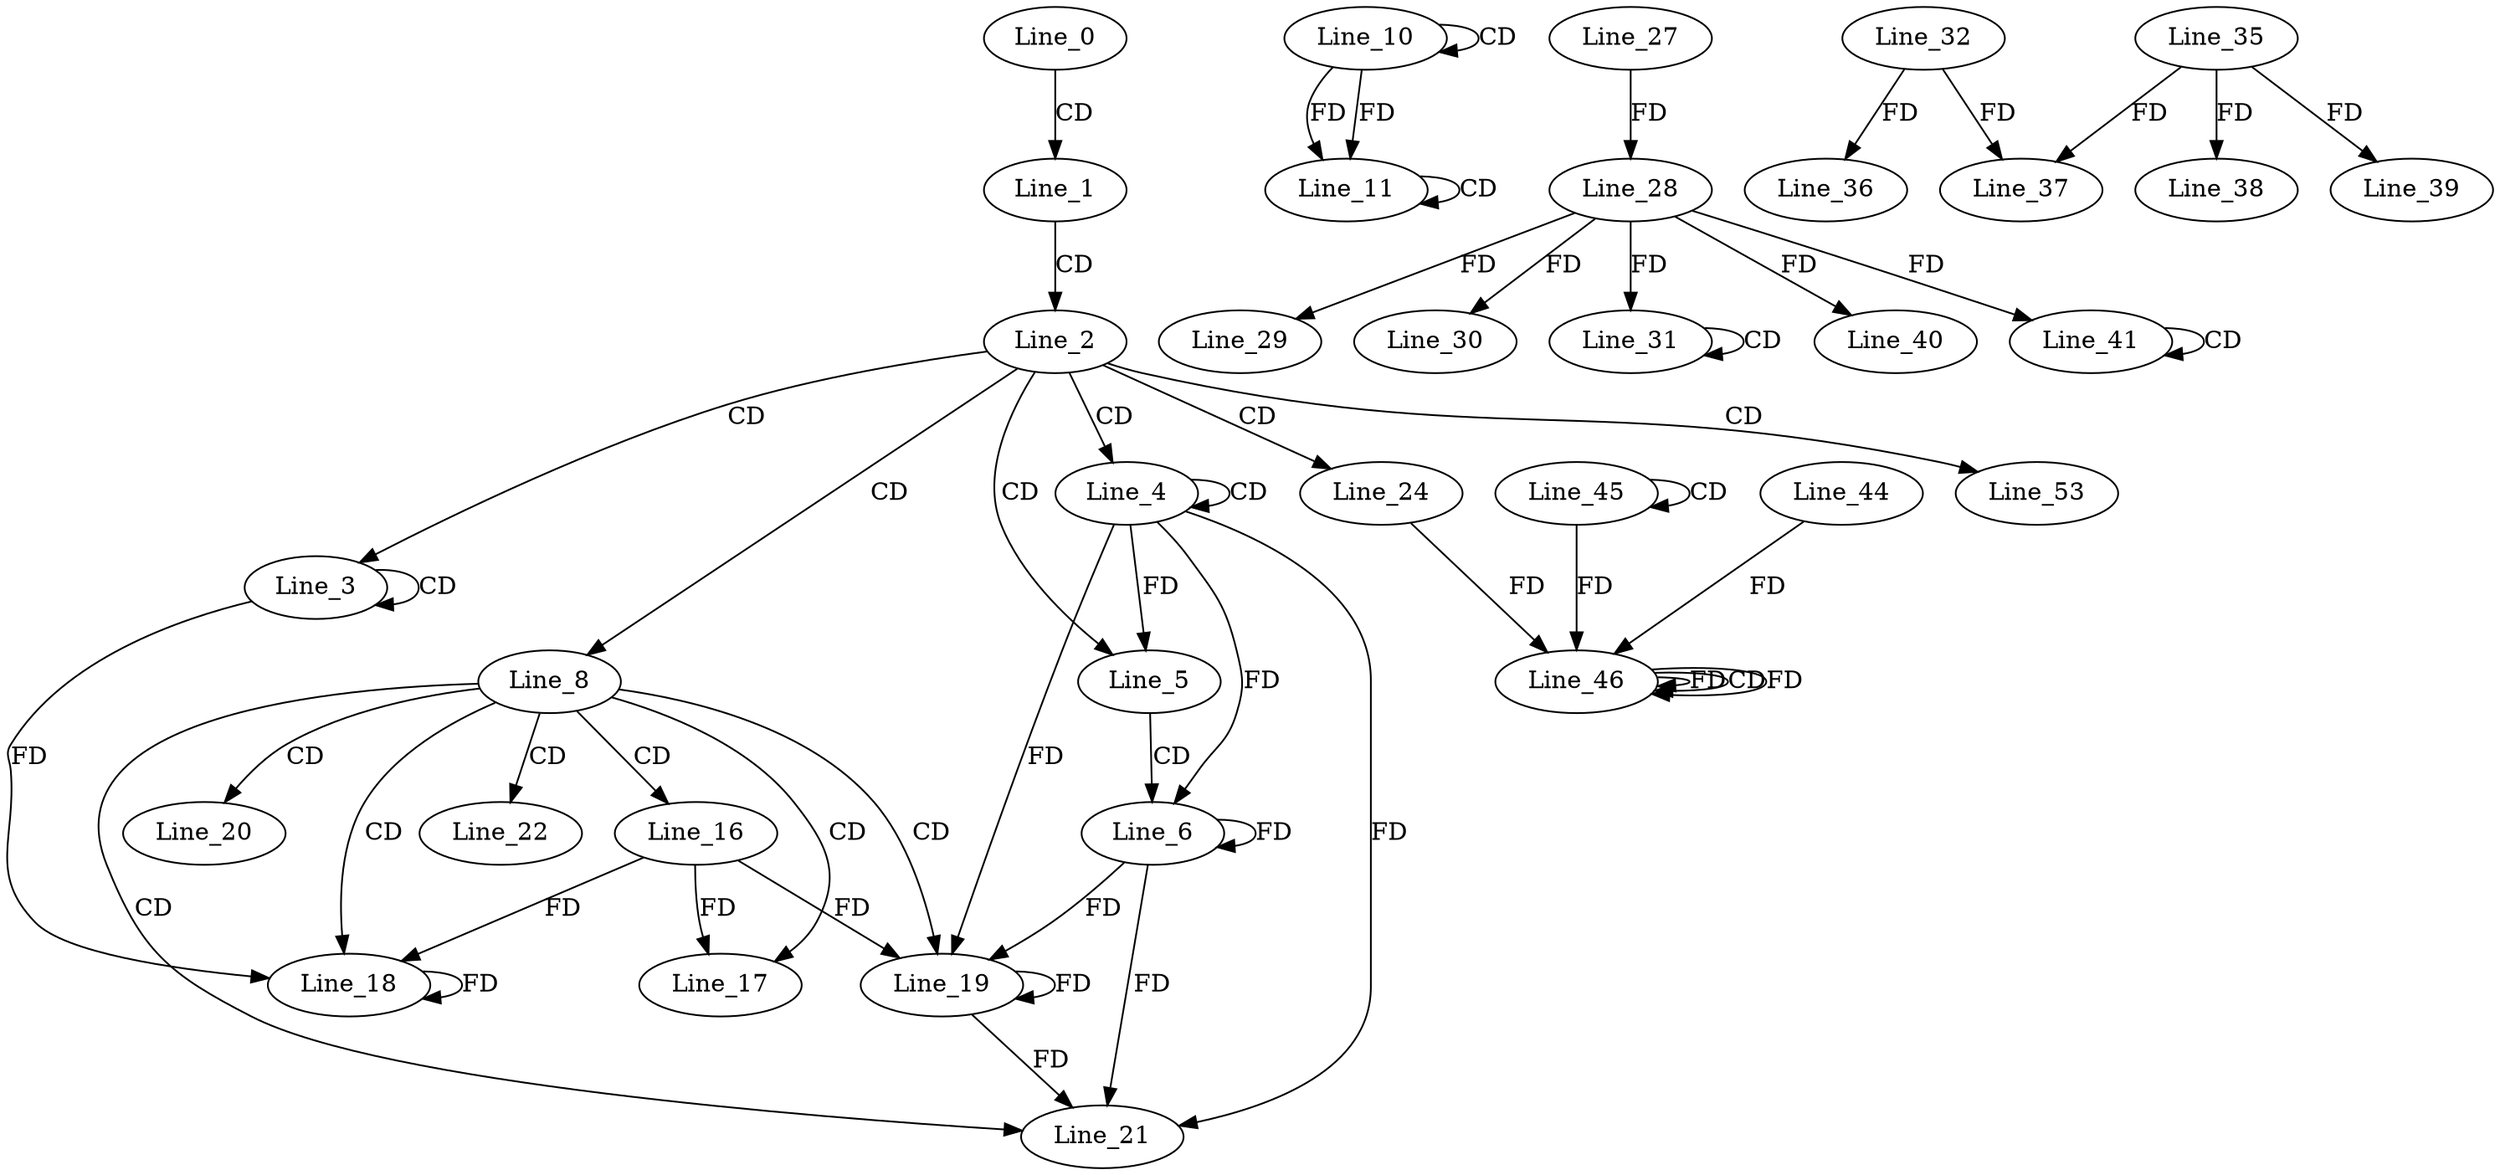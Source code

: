 digraph G {
  Line_0;
  Line_1;
  Line_2;
  Line_3;
  Line_3;
  Line_4;
  Line_4;
  Line_5;
  Line_5;
  Line_6;
  Line_8;
  Line_10;
  Line_10;
  Line_11;
  Line_11;
  Line_16;
  Line_17;
  Line_18;
  Line_18;
  Line_19;
  Line_19;
  Line_20;
  Line_21;
  Line_22;
  Line_24;
  Line_27;
  Line_28;
  Line_28;
  Line_29;
  Line_30;
  Line_31;
  Line_31;
  Line_32;
  Line_36;
  Line_35;
  Line_37;
  Line_38;
  Line_39;
  Line_40;
  Line_40;
  Line_41;
  Line_41;
  Line_45;
  Line_45;
  Line_46;
  Line_46;
  Line_44;
  Line_46;
  Line_46;
  Line_53;
  Line_0 -> Line_1 [ label="CD" ];
  Line_1 -> Line_2 [ label="CD" ];
  Line_2 -> Line_3 [ label="CD" ];
  Line_3 -> Line_3 [ label="CD" ];
  Line_2 -> Line_4 [ label="CD" ];
  Line_4 -> Line_4 [ label="CD" ];
  Line_2 -> Line_5 [ label="CD" ];
  Line_4 -> Line_5 [ label="FD" ];
  Line_5 -> Line_6 [ label="CD" ];
  Line_4 -> Line_6 [ label="FD" ];
  Line_6 -> Line_6 [ label="FD" ];
  Line_2 -> Line_8 [ label="CD" ];
  Line_10 -> Line_10 [ label="CD" ];
  Line_10 -> Line_11 [ label="FD" ];
  Line_11 -> Line_11 [ label="CD" ];
  Line_10 -> Line_11 [ label="FD" ];
  Line_8 -> Line_16 [ label="CD" ];
  Line_8 -> Line_17 [ label="CD" ];
  Line_16 -> Line_17 [ label="FD" ];
  Line_8 -> Line_18 [ label="CD" ];
  Line_3 -> Line_18 [ label="FD" ];
  Line_18 -> Line_18 [ label="FD" ];
  Line_16 -> Line_18 [ label="FD" ];
  Line_8 -> Line_19 [ label="CD" ];
  Line_4 -> Line_19 [ label="FD" ];
  Line_6 -> Line_19 [ label="FD" ];
  Line_19 -> Line_19 [ label="FD" ];
  Line_16 -> Line_19 [ label="FD" ];
  Line_8 -> Line_20 [ label="CD" ];
  Line_8 -> Line_21 [ label="CD" ];
  Line_4 -> Line_21 [ label="FD" ];
  Line_6 -> Line_21 [ label="FD" ];
  Line_19 -> Line_21 [ label="FD" ];
  Line_8 -> Line_22 [ label="CD" ];
  Line_2 -> Line_24 [ label="CD" ];
  Line_27 -> Line_28 [ label="FD" ];
  Line_28 -> Line_29 [ label="FD" ];
  Line_28 -> Line_30 [ label="FD" ];
  Line_31 -> Line_31 [ label="CD" ];
  Line_28 -> Line_31 [ label="FD" ];
  Line_32 -> Line_36 [ label="FD" ];
  Line_35 -> Line_37 [ label="FD" ];
  Line_32 -> Line_37 [ label="FD" ];
  Line_35 -> Line_38 [ label="FD" ];
  Line_35 -> Line_39 [ label="FD" ];
  Line_28 -> Line_40 [ label="FD" ];
  Line_41 -> Line_41 [ label="CD" ];
  Line_28 -> Line_41 [ label="FD" ];
  Line_45 -> Line_45 [ label="CD" ];
  Line_46 -> Line_46 [ label="FD" ];
  Line_45 -> Line_46 [ label="FD" ];
  Line_44 -> Line_46 [ label="FD" ];
  Line_46 -> Line_46 [ label="CD" ];
  Line_46 -> Line_46 [ label="FD" ];
  Line_24 -> Line_46 [ label="FD" ];
  Line_2 -> Line_53 [ label="CD" ];
}
